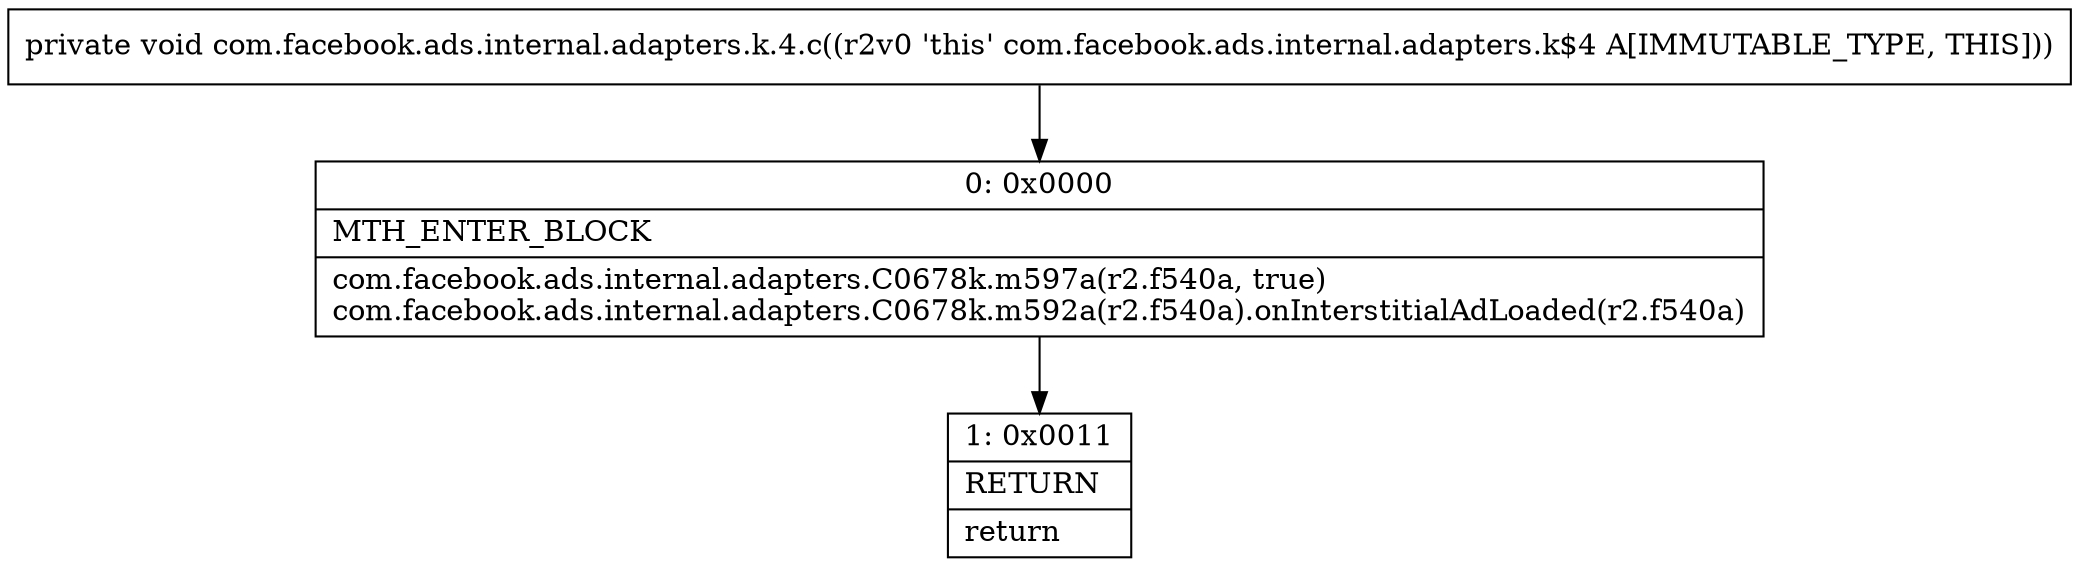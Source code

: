digraph "CFG forcom.facebook.ads.internal.adapters.k.4.c()V" {
Node_0 [shape=record,label="{0\:\ 0x0000|MTH_ENTER_BLOCK\l|com.facebook.ads.internal.adapters.C0678k.m597a(r2.f540a, true)\lcom.facebook.ads.internal.adapters.C0678k.m592a(r2.f540a).onInterstitialAdLoaded(r2.f540a)\l}"];
Node_1 [shape=record,label="{1\:\ 0x0011|RETURN\l|return\l}"];
MethodNode[shape=record,label="{private void com.facebook.ads.internal.adapters.k.4.c((r2v0 'this' com.facebook.ads.internal.adapters.k$4 A[IMMUTABLE_TYPE, THIS])) }"];
MethodNode -> Node_0;
Node_0 -> Node_1;
}

